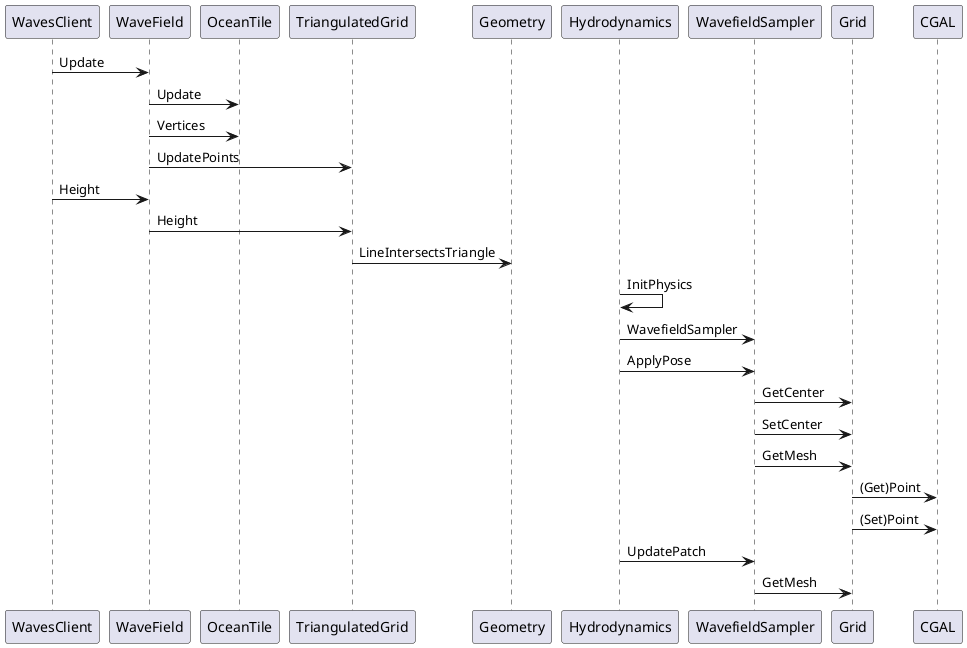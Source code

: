 @startuml

WavesClient -> WaveField: Update
WaveField -> OceanTile: Update
WaveField -> OceanTile: Vertices
WaveField -> TriangulatedGrid: UpdatePoints
WavesClient -> WaveField: Height
WaveField -> TriangulatedGrid: Height
TriangulatedGrid -> Geometry : LineIntersectsTriangle


Hydrodynamics -> Hydrodynamics: InitPhysics
Hydrodynamics -> WavefieldSampler: WavefieldSampler
Hydrodynamics -> WavefieldSampler: ApplyPose
WavefieldSampler -> Grid : GetCenter
WavefieldSampler -> Grid : SetCenter
WavefieldSampler -> Grid : GetMesh
Grid -> CGAL : (Get)Point
Grid -> CGAL : (Set)Point

Hydrodynamics -> WavefieldSampler: UpdatePatch
WavefieldSampler -> Grid : GetMesh

@enduml